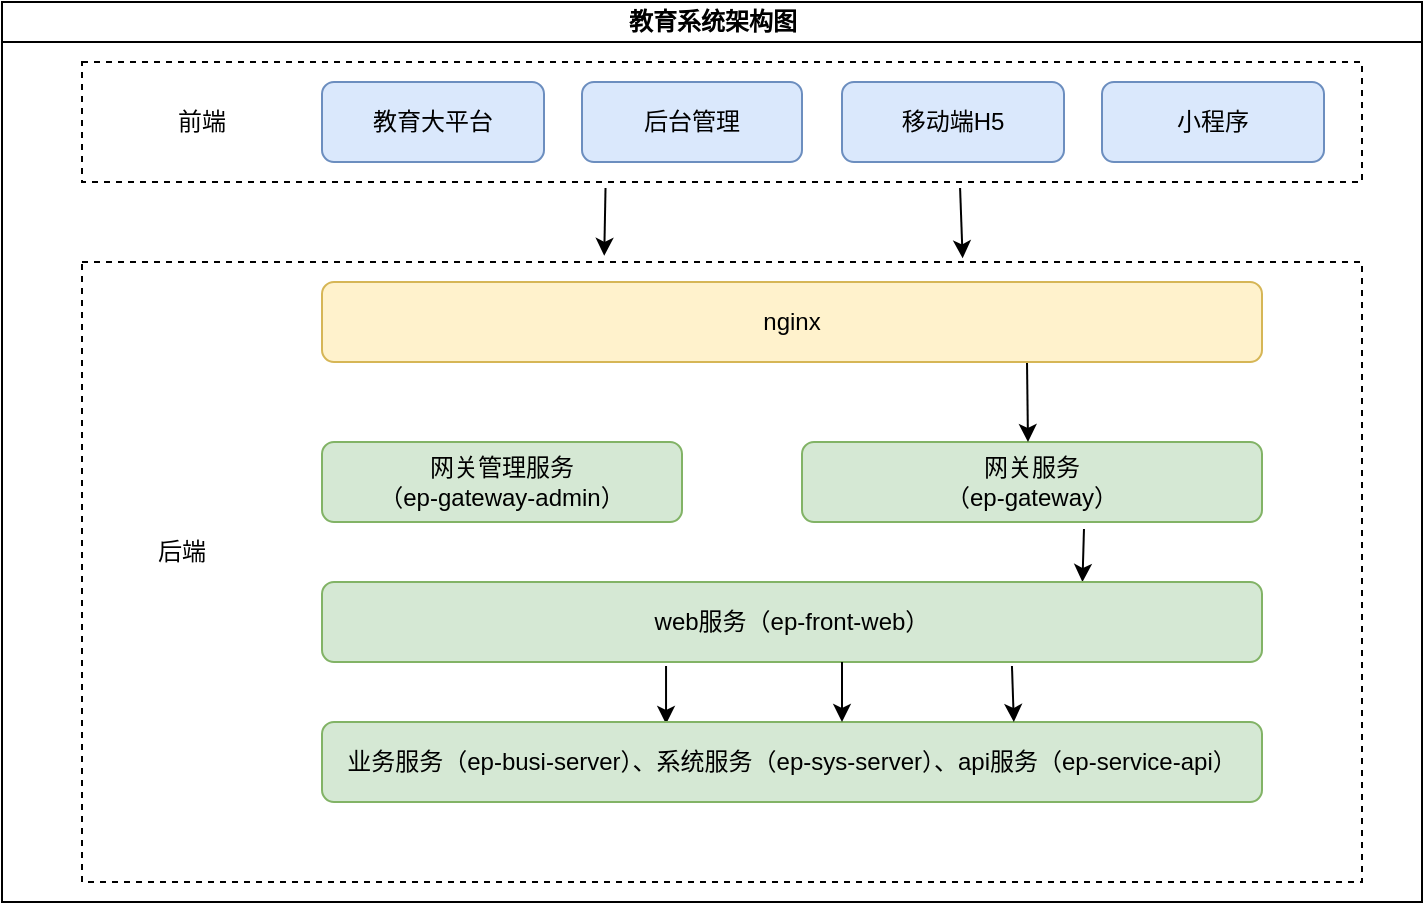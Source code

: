 <mxfile version="20.8.20" type="github">
  <diagram id="prtHgNgQTEPvFCAcTncT" name="Page-1">
    <mxGraphModel dx="954" dy="562" grid="1" gridSize="10" guides="1" tooltips="1" connect="1" arrows="1" fold="1" page="1" pageScale="1" pageWidth="827" pageHeight="1169" math="0" shadow="0">
      <root>
        <mxCell id="0" />
        <mxCell id="1" parent="0" />
        <mxCell id="dNxyNK7c78bLwvsdeMH5-11" value="教育系统架构图" style="swimlane;html=1;startSize=20;horizontal=1;containerType=tree;glass=0;" parent="1" vertex="1">
          <mxGeometry x="40" y="40" width="710" height="450" as="geometry" />
        </mxCell>
        <mxCell id="byMtEM7miDaUPD9UnSFD-23" style="edgeStyle=none;rounded=0;orthogonalLoop=1;jettySize=auto;html=1;entryX=0.408;entryY=-0.01;entryDx=0;entryDy=0;exitX=0.409;exitY=1.05;exitDx=0;exitDy=0;exitPerimeter=0;entryPerimeter=0;" parent="dNxyNK7c78bLwvsdeMH5-11" source="byMtEM7miDaUPD9UnSFD-1" target="byMtEM7miDaUPD9UnSFD-6" edge="1">
          <mxGeometry relative="1" as="geometry" />
        </mxCell>
        <mxCell id="byMtEM7miDaUPD9UnSFD-24" style="edgeStyle=none;rounded=0;orthogonalLoop=1;jettySize=auto;html=1;exitX=0.686;exitY=1.05;exitDx=0;exitDy=0;entryX=0.688;entryY=-0.006;entryDx=0;entryDy=0;exitPerimeter=0;entryPerimeter=0;" parent="dNxyNK7c78bLwvsdeMH5-11" source="byMtEM7miDaUPD9UnSFD-1" target="byMtEM7miDaUPD9UnSFD-6" edge="1">
          <mxGeometry relative="1" as="geometry" />
        </mxCell>
        <mxCell id="byMtEM7miDaUPD9UnSFD-1" value="" style="rounded=0;whiteSpace=wrap;html=1;dashed=1;" parent="dNxyNK7c78bLwvsdeMH5-11" vertex="1">
          <mxGeometry x="40" y="30" width="640" height="60" as="geometry" />
        </mxCell>
        <mxCell id="byMtEM7miDaUPD9UnSFD-2" value="教育大平台" style="rounded=1;whiteSpace=wrap;html=1;fillColor=#dae8fc;strokeColor=#6c8ebf;" parent="dNxyNK7c78bLwvsdeMH5-11" vertex="1">
          <mxGeometry x="160" y="40" width="111" height="40" as="geometry" />
        </mxCell>
        <mxCell id="byMtEM7miDaUPD9UnSFD-3" value="后台管理" style="rounded=1;whiteSpace=wrap;html=1;fillColor=#dae8fc;strokeColor=#6c8ebf;" parent="dNxyNK7c78bLwvsdeMH5-11" vertex="1">
          <mxGeometry x="290" y="40" width="110" height="40" as="geometry" />
        </mxCell>
        <mxCell id="byMtEM7miDaUPD9UnSFD-4" value="前端" style="text;html=1;strokeColor=none;fillColor=none;align=center;verticalAlign=middle;whiteSpace=wrap;rounded=0;" parent="dNxyNK7c78bLwvsdeMH5-11" vertex="1">
          <mxGeometry x="70" y="45" width="60" height="30" as="geometry" />
        </mxCell>
        <mxCell id="byMtEM7miDaUPD9UnSFD-6" value="" style="rounded=0;whiteSpace=wrap;html=1;dashed=1;" parent="dNxyNK7c78bLwvsdeMH5-11" vertex="1">
          <mxGeometry x="40" y="130" width="640" height="310" as="geometry" />
        </mxCell>
        <mxCell id="byMtEM7miDaUPD9UnSFD-7" value="后端" style="text;html=1;strokeColor=none;fillColor=none;align=center;verticalAlign=middle;whiteSpace=wrap;rounded=0;" parent="dNxyNK7c78bLwvsdeMH5-11" vertex="1">
          <mxGeometry x="60" y="260" width="60" height="30" as="geometry" />
        </mxCell>
        <mxCell id="byMtEM7miDaUPD9UnSFD-19" style="rounded=0;orthogonalLoop=1;jettySize=auto;html=1;entryX=0.809;entryY=0;entryDx=0;entryDy=0;exitX=0.613;exitY=1.088;exitDx=0;exitDy=0;entryPerimeter=0;exitPerimeter=0;" parent="dNxyNK7c78bLwvsdeMH5-11" source="byMtEM7miDaUPD9UnSFD-8" target="byMtEM7miDaUPD9UnSFD-9" edge="1">
          <mxGeometry relative="1" as="geometry" />
        </mxCell>
        <mxCell id="byMtEM7miDaUPD9UnSFD-8" value="网关服务&lt;br&gt;（ep-gateway）" style="rounded=1;whiteSpace=wrap;html=1;fillColor=#d5e8d4;strokeColor=#82b366;" parent="dNxyNK7c78bLwvsdeMH5-11" vertex="1">
          <mxGeometry x="400" y="220" width="230" height="40" as="geometry" />
        </mxCell>
        <mxCell id="byMtEM7miDaUPD9UnSFD-20" style="edgeStyle=none;rounded=0;orthogonalLoop=1;jettySize=auto;html=1;entryX=0.366;entryY=0.025;entryDx=0;entryDy=0;exitX=0.366;exitY=1.05;exitDx=0;exitDy=0;exitPerimeter=0;entryPerimeter=0;" parent="dNxyNK7c78bLwvsdeMH5-11" source="byMtEM7miDaUPD9UnSFD-9" target="byMtEM7miDaUPD9UnSFD-18" edge="1">
          <mxGeometry relative="1" as="geometry" />
        </mxCell>
        <mxCell id="byMtEM7miDaUPD9UnSFD-9" value="web服务（ep-front-web）" style="rounded=1;whiteSpace=wrap;html=1;fillColor=#d5e8d4;strokeColor=#82b366;" parent="dNxyNK7c78bLwvsdeMH5-11" vertex="1">
          <mxGeometry x="160" y="290" width="470" height="40" as="geometry" />
        </mxCell>
        <mxCell id="byMtEM7miDaUPD9UnSFD-16" style="rounded=0;orthogonalLoop=1;jettySize=auto;html=1;exitX=0.75;exitY=1;exitDx=0;exitDy=0;" parent="dNxyNK7c78bLwvsdeMH5-11" source="byMtEM7miDaUPD9UnSFD-14" edge="1">
          <mxGeometry relative="1" as="geometry">
            <mxPoint x="513" y="220" as="targetPoint" />
          </mxGeometry>
        </mxCell>
        <mxCell id="byMtEM7miDaUPD9UnSFD-14" value="nginx" style="rounded=1;whiteSpace=wrap;html=1;fillColor=#fff2cc;strokeColor=#d6b656;" parent="dNxyNK7c78bLwvsdeMH5-11" vertex="1">
          <mxGeometry x="160" y="140" width="470" height="40" as="geometry" />
        </mxCell>
        <mxCell id="byMtEM7miDaUPD9UnSFD-15" value="网关管理服务&lt;br&gt;（ep-gateway-admin）" style="rounded=1;whiteSpace=wrap;html=1;fillColor=#d5e8d4;strokeColor=#82b366;" parent="dNxyNK7c78bLwvsdeMH5-11" vertex="1">
          <mxGeometry x="160" y="220" width="180" height="40" as="geometry" />
        </mxCell>
        <mxCell id="byMtEM7miDaUPD9UnSFD-18" value="业务服务（ep-busi-server）、系统服务（ep-sys-server）、api服务（ep-service-api）" style="rounded=1;whiteSpace=wrap;html=1;fillColor=#d5e8d4;strokeColor=#82b366;" parent="dNxyNK7c78bLwvsdeMH5-11" vertex="1">
          <mxGeometry x="160" y="360" width="470" height="40" as="geometry" />
        </mxCell>
        <mxCell id="UptDjHK6j2c2VJTticpk-1" value="移动端H5" style="rounded=1;whiteSpace=wrap;html=1;fillColor=#dae8fc;strokeColor=#6c8ebf;" vertex="1" parent="dNxyNK7c78bLwvsdeMH5-11">
          <mxGeometry x="420" y="40" width="111" height="40" as="geometry" />
        </mxCell>
        <mxCell id="UptDjHK6j2c2VJTticpk-2" value="小程序" style="rounded=1;whiteSpace=wrap;html=1;fillColor=#dae8fc;strokeColor=#6c8ebf;" vertex="1" parent="dNxyNK7c78bLwvsdeMH5-11">
          <mxGeometry x="550" y="40" width="111" height="40" as="geometry" />
        </mxCell>
        <mxCell id="UptDjHK6j2c2VJTticpk-3" style="edgeStyle=none;rounded=0;orthogonalLoop=1;jettySize=auto;html=1;entryX=0.5;entryY=0;entryDx=0;entryDy=0;" edge="1" parent="dNxyNK7c78bLwvsdeMH5-11">
          <mxGeometry relative="1" as="geometry">
            <mxPoint x="420" y="330" as="sourcePoint" />
            <mxPoint x="420" y="360" as="targetPoint" />
          </mxGeometry>
        </mxCell>
        <mxCell id="UptDjHK6j2c2VJTticpk-4" style="edgeStyle=none;rounded=0;orthogonalLoop=1;jettySize=auto;html=1;entryX=0.736;entryY=0;entryDx=0;entryDy=0;exitX=0.734;exitY=1.05;exitDx=0;exitDy=0;exitPerimeter=0;entryPerimeter=0;" edge="1" parent="dNxyNK7c78bLwvsdeMH5-11" source="byMtEM7miDaUPD9UnSFD-9" target="byMtEM7miDaUPD9UnSFD-18">
          <mxGeometry relative="1" as="geometry">
            <mxPoint x="430" y="340" as="sourcePoint" />
            <mxPoint x="430" y="370" as="targetPoint" />
          </mxGeometry>
        </mxCell>
      </root>
    </mxGraphModel>
  </diagram>
</mxfile>
